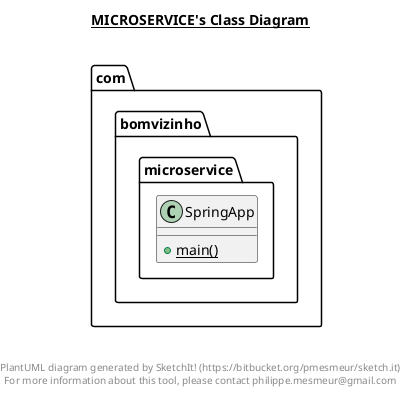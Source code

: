 @startuml

title __MICROSERVICE's Class Diagram__\n

  namespace com.bomvizinho.microservice {
    class com.bomvizinho.microservice.SpringApp {
        {static} + main()
    }
  }
  



right footer


PlantUML diagram generated by SketchIt! (https://bitbucket.org/pmesmeur/sketch.it)
For more information about this tool, please contact philippe.mesmeur@gmail.com
endfooter

@enduml
